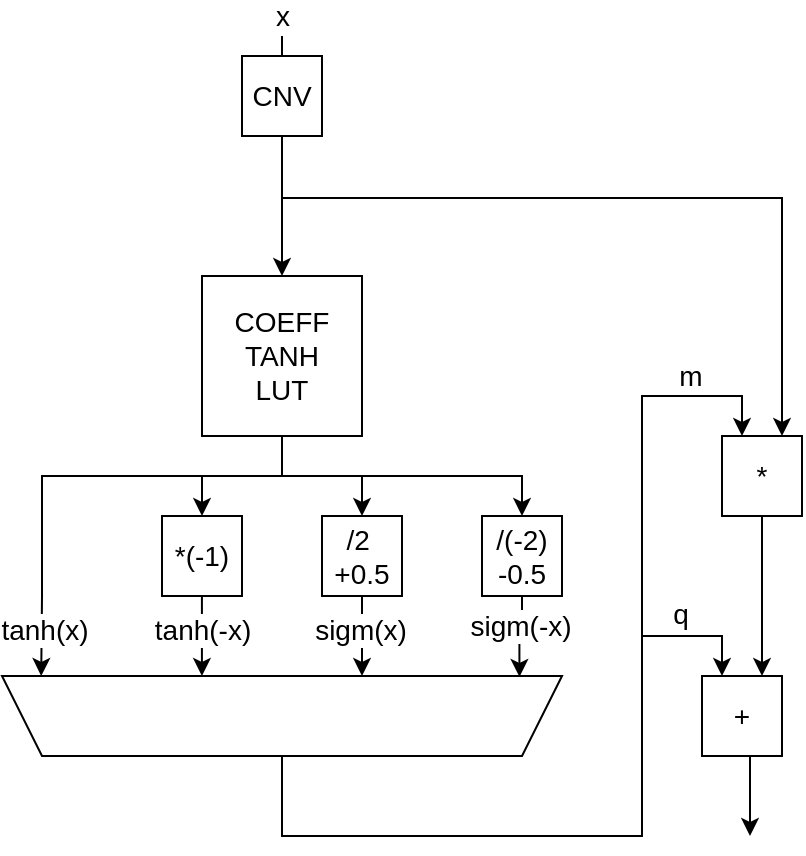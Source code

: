 <mxfile version="24.8.3">
  <diagram name="Pagina-1" id="SMdVTLcK4Q-wz1pM8HgI">
    <mxGraphModel dx="719" dy="383" grid="1" gridSize="10" guides="1" tooltips="1" connect="1" arrows="1" fold="1" page="1" pageScale="1" pageWidth="827" pageHeight="1169" math="0" shadow="0">
      <root>
        <mxCell id="0" />
        <mxCell id="1" parent="0" />
        <mxCell id="G6jl1sqOK8s9LdE3ULIL-66" style="edgeStyle=orthogonalEdgeStyle;rounded=0;orthogonalLoop=1;jettySize=auto;html=1;fontSize=14;" parent="1" source="G6jl1sqOK8s9LdE3ULIL-21" edge="1">
          <mxGeometry relative="1" as="geometry">
            <mxPoint x="414" y="430" as="targetPoint" />
            <Array as="points">
              <mxPoint x="414" y="430" />
            </Array>
          </mxGeometry>
        </mxCell>
        <mxCell id="G6jl1sqOK8s9LdE3ULIL-21" value="+" style="whiteSpace=wrap;html=1;aspect=fixed;fontSize=14;" parent="1" vertex="1">
          <mxGeometry x="390" y="350" width="40" height="40" as="geometry" />
        </mxCell>
        <mxCell id="Kao93IQC_tDivpO0lTZn-2" style="edgeStyle=orthogonalEdgeStyle;rounded=0;orthogonalLoop=1;jettySize=auto;html=1;entryX=0.75;entryY=0;entryDx=0;entryDy=0;fontSize=14;" edge="1" parent="1" source="G6jl1sqOK8s9LdE3ULIL-41" target="G6jl1sqOK8s9LdE3ULIL-21">
          <mxGeometry relative="1" as="geometry" />
        </mxCell>
        <mxCell id="G6jl1sqOK8s9LdE3ULIL-41" value="*" style="whiteSpace=wrap;html=1;aspect=fixed;fontSize=14;" parent="1" vertex="1">
          <mxGeometry x="400" y="230" width="40" height="40" as="geometry" />
        </mxCell>
        <mxCell id="G6jl1sqOK8s9LdE3ULIL-42" style="edgeStyle=orthogonalEdgeStyle;rounded=0;orthogonalLoop=1;jettySize=auto;html=1;entryX=0.5;entryY=0;entryDx=0;entryDy=0;fontSize=14;" parent="1" source="G6jl1sqOK8s9LdE3ULIL-47" target="G6jl1sqOK8s9LdE3ULIL-50" edge="1">
          <mxGeometry relative="1" as="geometry" />
        </mxCell>
        <mxCell id="G6jl1sqOK8s9LdE3ULIL-43" style="edgeStyle=orthogonalEdgeStyle;rounded=0;orthogonalLoop=1;jettySize=auto;html=1;entryX=0.5;entryY=0;entryDx=0;entryDy=0;fontSize=14;" parent="1" source="G6jl1sqOK8s9LdE3ULIL-47" target="G6jl1sqOK8s9LdE3ULIL-51" edge="1">
          <mxGeometry relative="1" as="geometry" />
        </mxCell>
        <mxCell id="G6jl1sqOK8s9LdE3ULIL-44" style="edgeStyle=orthogonalEdgeStyle;rounded=0;orthogonalLoop=1;jettySize=auto;html=1;entryX=0.5;entryY=0;entryDx=0;entryDy=0;fontSize=14;" parent="1" source="G6jl1sqOK8s9LdE3ULIL-47" target="G6jl1sqOK8s9LdE3ULIL-52" edge="1">
          <mxGeometry relative="1" as="geometry">
            <Array as="points">
              <mxPoint x="180" y="250" />
              <mxPoint x="300" y="250" />
            </Array>
          </mxGeometry>
        </mxCell>
        <mxCell id="G6jl1sqOK8s9LdE3ULIL-45" style="edgeStyle=orthogonalEdgeStyle;rounded=0;orthogonalLoop=1;jettySize=auto;html=1;entryX=0.93;entryY=1;entryDx=0;entryDy=0;entryPerimeter=0;fontSize=14;" parent="1" source="G6jl1sqOK8s9LdE3ULIL-47" target="G6jl1sqOK8s9LdE3ULIL-49" edge="1">
          <mxGeometry relative="1" as="geometry">
            <mxPoint x="100" y="310" as="targetPoint" />
            <Array as="points">
              <mxPoint x="180" y="250" />
              <mxPoint x="60" y="250" />
              <mxPoint x="60" y="310" />
            </Array>
          </mxGeometry>
        </mxCell>
        <mxCell id="G6jl1sqOK8s9LdE3ULIL-46" value="tanh(x)" style="edgeLabel;html=1;align=center;verticalAlign=middle;resizable=0;points=[];fontSize=14;" parent="G6jl1sqOK8s9LdE3ULIL-45" vertex="1" connectable="0">
          <mxGeometry x="0.749" y="1" relative="1" as="geometry">
            <mxPoint y="7" as="offset" />
          </mxGeometry>
        </mxCell>
        <mxCell id="G6jl1sqOK8s9LdE3ULIL-47" value="&lt;div style=&quot;font-size: 14px;&quot;&gt;COEFF&lt;/div&gt;&lt;div style=&quot;font-size: 14px;&quot;&gt;TANH&lt;/div&gt;&lt;div style=&quot;font-size: 14px;&quot;&gt;LUT&lt;/div&gt;" style="whiteSpace=wrap;html=1;aspect=fixed;fontSize=14;" parent="1" vertex="1">
          <mxGeometry x="140" y="150" width="80" height="80" as="geometry" />
        </mxCell>
        <mxCell id="G6jl1sqOK8s9LdE3ULIL-48" style="edgeStyle=orthogonalEdgeStyle;rounded=0;orthogonalLoop=1;jettySize=auto;html=1;entryX=0.25;entryY=0;entryDx=0;entryDy=0;fontSize=14;" parent="1" source="G6jl1sqOK8s9LdE3ULIL-49" target="G6jl1sqOK8s9LdE3ULIL-41" edge="1">
          <mxGeometry relative="1" as="geometry">
            <mxPoint x="180" y="430" as="targetPoint" />
            <Array as="points">
              <mxPoint x="180" y="430" />
              <mxPoint x="360" y="430" />
              <mxPoint x="360" y="210" />
              <mxPoint x="410" y="210" />
            </Array>
          </mxGeometry>
        </mxCell>
        <mxCell id="G6jl1sqOK8s9LdE3ULIL-64" value="m" style="edgeLabel;html=1;align=center;verticalAlign=middle;resizable=0;points=[];fontSize=14;" parent="G6jl1sqOK8s9LdE3ULIL-48" vertex="1" connectable="0">
          <mxGeometry x="0.093" y="2" relative="1" as="geometry">
            <mxPoint x="26" y="-172" as="offset" />
          </mxGeometry>
        </mxCell>
        <mxCell id="G6jl1sqOK8s9LdE3ULIL-62" style="edgeStyle=orthogonalEdgeStyle;rounded=0;orthogonalLoop=1;jettySize=auto;html=1;entryX=0.25;entryY=0;entryDx=0;entryDy=0;fontSize=14;" parent="1" source="G6jl1sqOK8s9LdE3ULIL-49" target="G6jl1sqOK8s9LdE3ULIL-21" edge="1">
          <mxGeometry relative="1" as="geometry">
            <Array as="points">
              <mxPoint x="180" y="430" />
              <mxPoint x="360" y="430" />
              <mxPoint x="360" y="330" />
              <mxPoint x="400" y="330" />
            </Array>
          </mxGeometry>
        </mxCell>
        <mxCell id="G6jl1sqOK8s9LdE3ULIL-65" value="q" style="edgeLabel;html=1;align=center;verticalAlign=middle;resizable=0;points=[];fontSize=14;" parent="G6jl1sqOK8s9LdE3ULIL-62" vertex="1" connectable="0">
          <mxGeometry x="0.354" relative="1" as="geometry">
            <mxPoint x="19" y="-74" as="offset" />
          </mxGeometry>
        </mxCell>
        <mxCell id="G6jl1sqOK8s9LdE3ULIL-49" value="" style="shape=trapezoid;perimeter=trapezoidPerimeter;whiteSpace=wrap;html=1;fixedSize=1;rotation=-180;fontSize=14;" parent="1" vertex="1">
          <mxGeometry x="40" y="350" width="280" height="40" as="geometry" />
        </mxCell>
        <mxCell id="G6jl1sqOK8s9LdE3ULIL-50" value="&lt;font style=&quot;font-size: 14px;&quot;&gt;*(-1)&lt;/font&gt;" style="whiteSpace=wrap;html=1;aspect=fixed;fontSize=14;" parent="1" vertex="1">
          <mxGeometry x="120" y="270" width="40" height="40" as="geometry" />
        </mxCell>
        <mxCell id="G6jl1sqOK8s9LdE3ULIL-51" value="&lt;div&gt;&lt;font style=&quot;font-size: 14px;&quot;&gt;/2&amp;nbsp;&lt;/font&gt;&lt;/div&gt;&lt;div&gt;&lt;font style=&quot;font-size: 14px;&quot;&gt;+0.5&lt;/font&gt;&lt;/div&gt;" style="whiteSpace=wrap;html=1;aspect=fixed;fontSize=14;" parent="1" vertex="1">
          <mxGeometry x="200" y="270" width="40" height="40" as="geometry" />
        </mxCell>
        <mxCell id="G6jl1sqOK8s9LdE3ULIL-52" value="&lt;font style=&quot;font-size: 14px;&quot;&gt;/(-2) -0.5&lt;/font&gt;" style="whiteSpace=wrap;html=1;aspect=fixed;fontSize=14;" parent="1" vertex="1">
          <mxGeometry x="280" y="270" width="40" height="40" as="geometry" />
        </mxCell>
        <mxCell id="G6jl1sqOK8s9LdE3ULIL-53" style="edgeStyle=orthogonalEdgeStyle;rounded=0;orthogonalLoop=1;jettySize=auto;html=1;entryX=0.643;entryY=1;entryDx=0;entryDy=0;entryPerimeter=0;fontSize=14;" parent="1" source="G6jl1sqOK8s9LdE3ULIL-50" target="G6jl1sqOK8s9LdE3ULIL-49" edge="1">
          <mxGeometry relative="1" as="geometry">
            <mxPoint x="140" y="348" as="targetPoint" />
          </mxGeometry>
        </mxCell>
        <mxCell id="G6jl1sqOK8s9LdE3ULIL-54" value="tanh(-x)" style="edgeLabel;html=1;align=center;verticalAlign=middle;resizable=0;points=[];fontSize=14;" parent="G6jl1sqOK8s9LdE3ULIL-53" vertex="1" connectable="0">
          <mxGeometry x="-0.182" y="2" relative="1" as="geometry">
            <mxPoint x="-2" as="offset" />
          </mxGeometry>
        </mxCell>
        <mxCell id="G6jl1sqOK8s9LdE3ULIL-55" style="edgeStyle=orthogonalEdgeStyle;rounded=0;orthogonalLoop=1;jettySize=auto;html=1;fontSize=14;" parent="1" source="G6jl1sqOK8s9LdE3ULIL-51" edge="1">
          <mxGeometry relative="1" as="geometry">
            <mxPoint x="220" y="350" as="targetPoint" />
          </mxGeometry>
        </mxCell>
        <mxCell id="G6jl1sqOK8s9LdE3ULIL-56" value="sigm(x)" style="edgeLabel;html=1;align=center;verticalAlign=middle;resizable=0;points=[];fontSize=14;" parent="G6jl1sqOK8s9LdE3ULIL-55" vertex="1" connectable="0">
          <mxGeometry x="-0.188" y="-1" relative="1" as="geometry">
            <mxPoint as="offset" />
          </mxGeometry>
        </mxCell>
        <mxCell id="G6jl1sqOK8s9LdE3ULIL-57" style="edgeStyle=orthogonalEdgeStyle;rounded=0;orthogonalLoop=1;jettySize=auto;html=1;entryX=0.076;entryY=0.989;entryDx=0;entryDy=0;entryPerimeter=0;fontSize=14;" parent="1" source="G6jl1sqOK8s9LdE3ULIL-52" target="G6jl1sqOK8s9LdE3ULIL-49" edge="1">
          <mxGeometry relative="1" as="geometry">
            <mxPoint x="300" y="349" as="targetPoint" />
          </mxGeometry>
        </mxCell>
        <mxCell id="G6jl1sqOK8s9LdE3ULIL-58" value="sigm(-x)" style="edgeLabel;html=1;align=center;verticalAlign=middle;resizable=0;points=[];fontSize=14;" parent="G6jl1sqOK8s9LdE3ULIL-57" vertex="1" connectable="0">
          <mxGeometry x="0.089" y="-2" relative="1" as="geometry">
            <mxPoint x="2" y="-6" as="offset" />
          </mxGeometry>
        </mxCell>
        <mxCell id="G6jl1sqOK8s9LdE3ULIL-59" value="" style="endArrow=classic;html=1;rounded=0;entryX=0.5;entryY=0;entryDx=0;entryDy=0;fontSize=14;" parent="1" target="G6jl1sqOK8s9LdE3ULIL-47" edge="1">
          <mxGeometry width="50" height="50" relative="1" as="geometry">
            <mxPoint x="180" y="30" as="sourcePoint" />
            <mxPoint x="290" y="210" as="targetPoint" />
          </mxGeometry>
        </mxCell>
        <mxCell id="G6jl1sqOK8s9LdE3ULIL-60" value="x" style="edgeLabel;html=1;align=center;verticalAlign=middle;resizable=0;points=[];fontSize=14;" parent="G6jl1sqOK8s9LdE3ULIL-59" vertex="1" connectable="0">
          <mxGeometry x="-0.264" y="-2" relative="1" as="geometry">
            <mxPoint x="2" y="-54" as="offset" />
          </mxGeometry>
        </mxCell>
        <mxCell id="G6jl1sqOK8s9LdE3ULIL-61" value="" style="endArrow=classic;html=1;rounded=0;entryX=0.75;entryY=0;entryDx=0;entryDy=0;edgeStyle=orthogonalEdgeStyle;fontSize=14;" parent="1" target="G6jl1sqOK8s9LdE3ULIL-41" edge="1">
          <mxGeometry width="50" height="50" relative="1" as="geometry">
            <mxPoint x="180" y="110" as="sourcePoint" />
            <mxPoint x="280" y="300" as="targetPoint" />
            <Array as="points">
              <mxPoint x="180" y="111" />
              <mxPoint x="430" y="111" />
            </Array>
          </mxGeometry>
        </mxCell>
        <mxCell id="Kao93IQC_tDivpO0lTZn-3" value="CNV" style="whiteSpace=wrap;html=1;aspect=fixed;fontSize=14;" vertex="1" parent="1">
          <mxGeometry x="160" y="40" width="40" height="40" as="geometry" />
        </mxCell>
      </root>
    </mxGraphModel>
  </diagram>
</mxfile>
